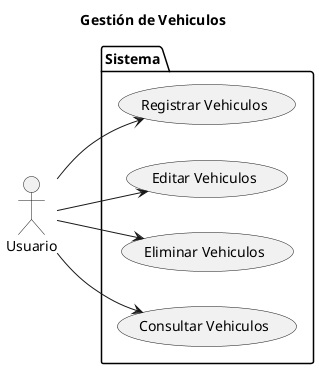 @startuml usuario

left to right direction

title Gestión de Vehiculos

actor Usuario as User

package Sistema {

    USECASE "Registrar Vehiculos" as UC_Registrar
    USECASE "Editar Vehiculos" as UC_Editar
    USECASE "Eliminar Vehiculos" as UC_Eliminar
    USECASE "Consultar Vehiculos" as UC_Consultar

}

User --> UC_Registrar
User --> UC_Editar
User --> UC_Eliminar
User --> UC_Consultar

@enduml